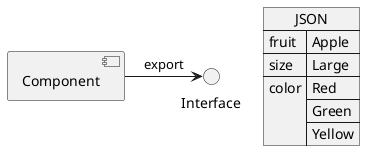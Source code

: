 @startuml

' allowmixing

component Component
interface Interface

Component -> Interface: export

json JSON {
    "fruit": "Apple",
    "size": "Large",
    "color": ["Red", "Green", "Yellow"]
}

@enduml